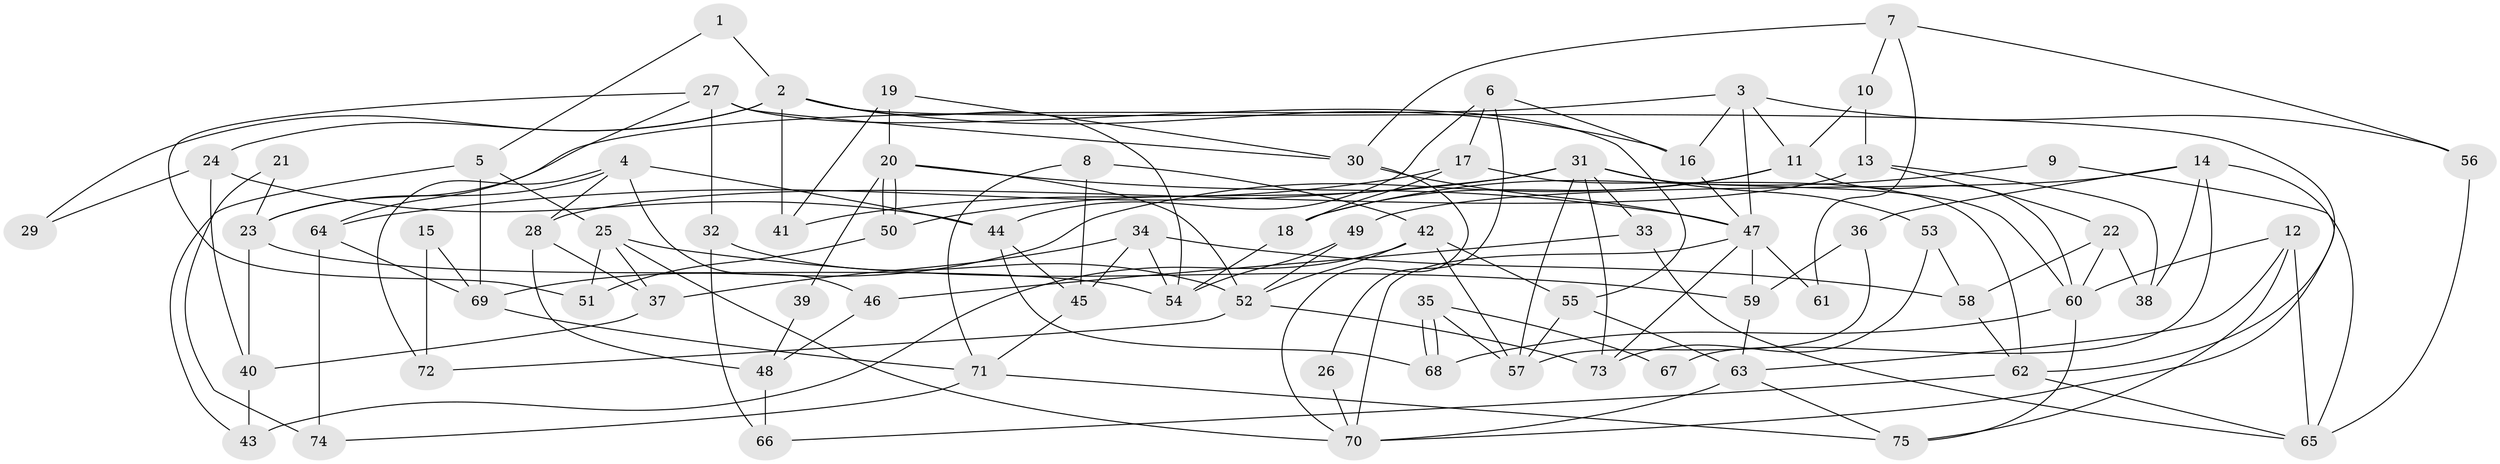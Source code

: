 // Generated by graph-tools (version 1.1) at 2025/14/03/09/25 04:14:55]
// undirected, 75 vertices, 150 edges
graph export_dot {
graph [start="1"]
  node [color=gray90,style=filled];
  1;
  2;
  3;
  4;
  5;
  6;
  7;
  8;
  9;
  10;
  11;
  12;
  13;
  14;
  15;
  16;
  17;
  18;
  19;
  20;
  21;
  22;
  23;
  24;
  25;
  26;
  27;
  28;
  29;
  30;
  31;
  32;
  33;
  34;
  35;
  36;
  37;
  38;
  39;
  40;
  41;
  42;
  43;
  44;
  45;
  46;
  47;
  48;
  49;
  50;
  51;
  52;
  53;
  54;
  55;
  56;
  57;
  58;
  59;
  60;
  61;
  62;
  63;
  64;
  65;
  66;
  67;
  68;
  69;
  70;
  71;
  72;
  73;
  74;
  75;
  1 -- 2;
  1 -- 5;
  2 -- 54;
  2 -- 16;
  2 -- 24;
  2 -- 29;
  2 -- 41;
  2 -- 62;
  3 -- 23;
  3 -- 47;
  3 -- 11;
  3 -- 16;
  3 -- 56;
  4 -- 44;
  4 -- 28;
  4 -- 23;
  4 -- 46;
  4 -- 72;
  5 -- 43;
  5 -- 25;
  5 -- 69;
  6 -- 16;
  6 -- 17;
  6 -- 26;
  6 -- 44;
  7 -- 10;
  7 -- 30;
  7 -- 56;
  7 -- 61;
  8 -- 45;
  8 -- 42;
  8 -- 71;
  9 -- 18;
  9 -- 65;
  10 -- 13;
  10 -- 11;
  11 -- 60;
  11 -- 18;
  11 -- 69;
  12 -- 60;
  12 -- 75;
  12 -- 63;
  12 -- 65;
  13 -- 38;
  13 -- 22;
  13 -- 28;
  14 -- 70;
  14 -- 36;
  14 -- 38;
  14 -- 49;
  14 -- 67;
  15 -- 72;
  15 -- 69;
  16 -- 47;
  17 -- 41;
  17 -- 62;
  17 -- 18;
  18 -- 54;
  19 -- 20;
  19 -- 30;
  19 -- 41;
  20 -- 50;
  20 -- 50;
  20 -- 52;
  20 -- 39;
  20 -- 47;
  21 -- 23;
  21 -- 74;
  22 -- 58;
  22 -- 60;
  22 -- 38;
  23 -- 54;
  23 -- 40;
  24 -- 44;
  24 -- 29;
  24 -- 40;
  25 -- 37;
  25 -- 51;
  25 -- 59;
  25 -- 70;
  26 -- 70;
  27 -- 55;
  27 -- 30;
  27 -- 32;
  27 -- 51;
  27 -- 64;
  28 -- 37;
  28 -- 48;
  30 -- 47;
  30 -- 70;
  31 -- 64;
  31 -- 53;
  31 -- 33;
  31 -- 50;
  31 -- 57;
  31 -- 60;
  31 -- 73;
  32 -- 66;
  32 -- 52;
  33 -- 65;
  33 -- 46;
  34 -- 54;
  34 -- 45;
  34 -- 37;
  34 -- 58;
  35 -- 57;
  35 -- 68;
  35 -- 68;
  35 -- 67;
  36 -- 57;
  36 -- 59;
  37 -- 40;
  39 -- 48;
  40 -- 43;
  42 -- 52;
  42 -- 55;
  42 -- 43;
  42 -- 57;
  44 -- 68;
  44 -- 45;
  45 -- 71;
  46 -- 48;
  47 -- 59;
  47 -- 61;
  47 -- 70;
  47 -- 73;
  48 -- 66;
  49 -- 52;
  49 -- 54;
  50 -- 51;
  52 -- 73;
  52 -- 72;
  53 -- 58;
  53 -- 73;
  55 -- 63;
  55 -- 57;
  56 -- 65;
  58 -- 62;
  59 -- 63;
  60 -- 75;
  60 -- 68;
  62 -- 65;
  62 -- 66;
  63 -- 70;
  63 -- 75;
  64 -- 69;
  64 -- 74;
  69 -- 71;
  71 -- 74;
  71 -- 75;
}
